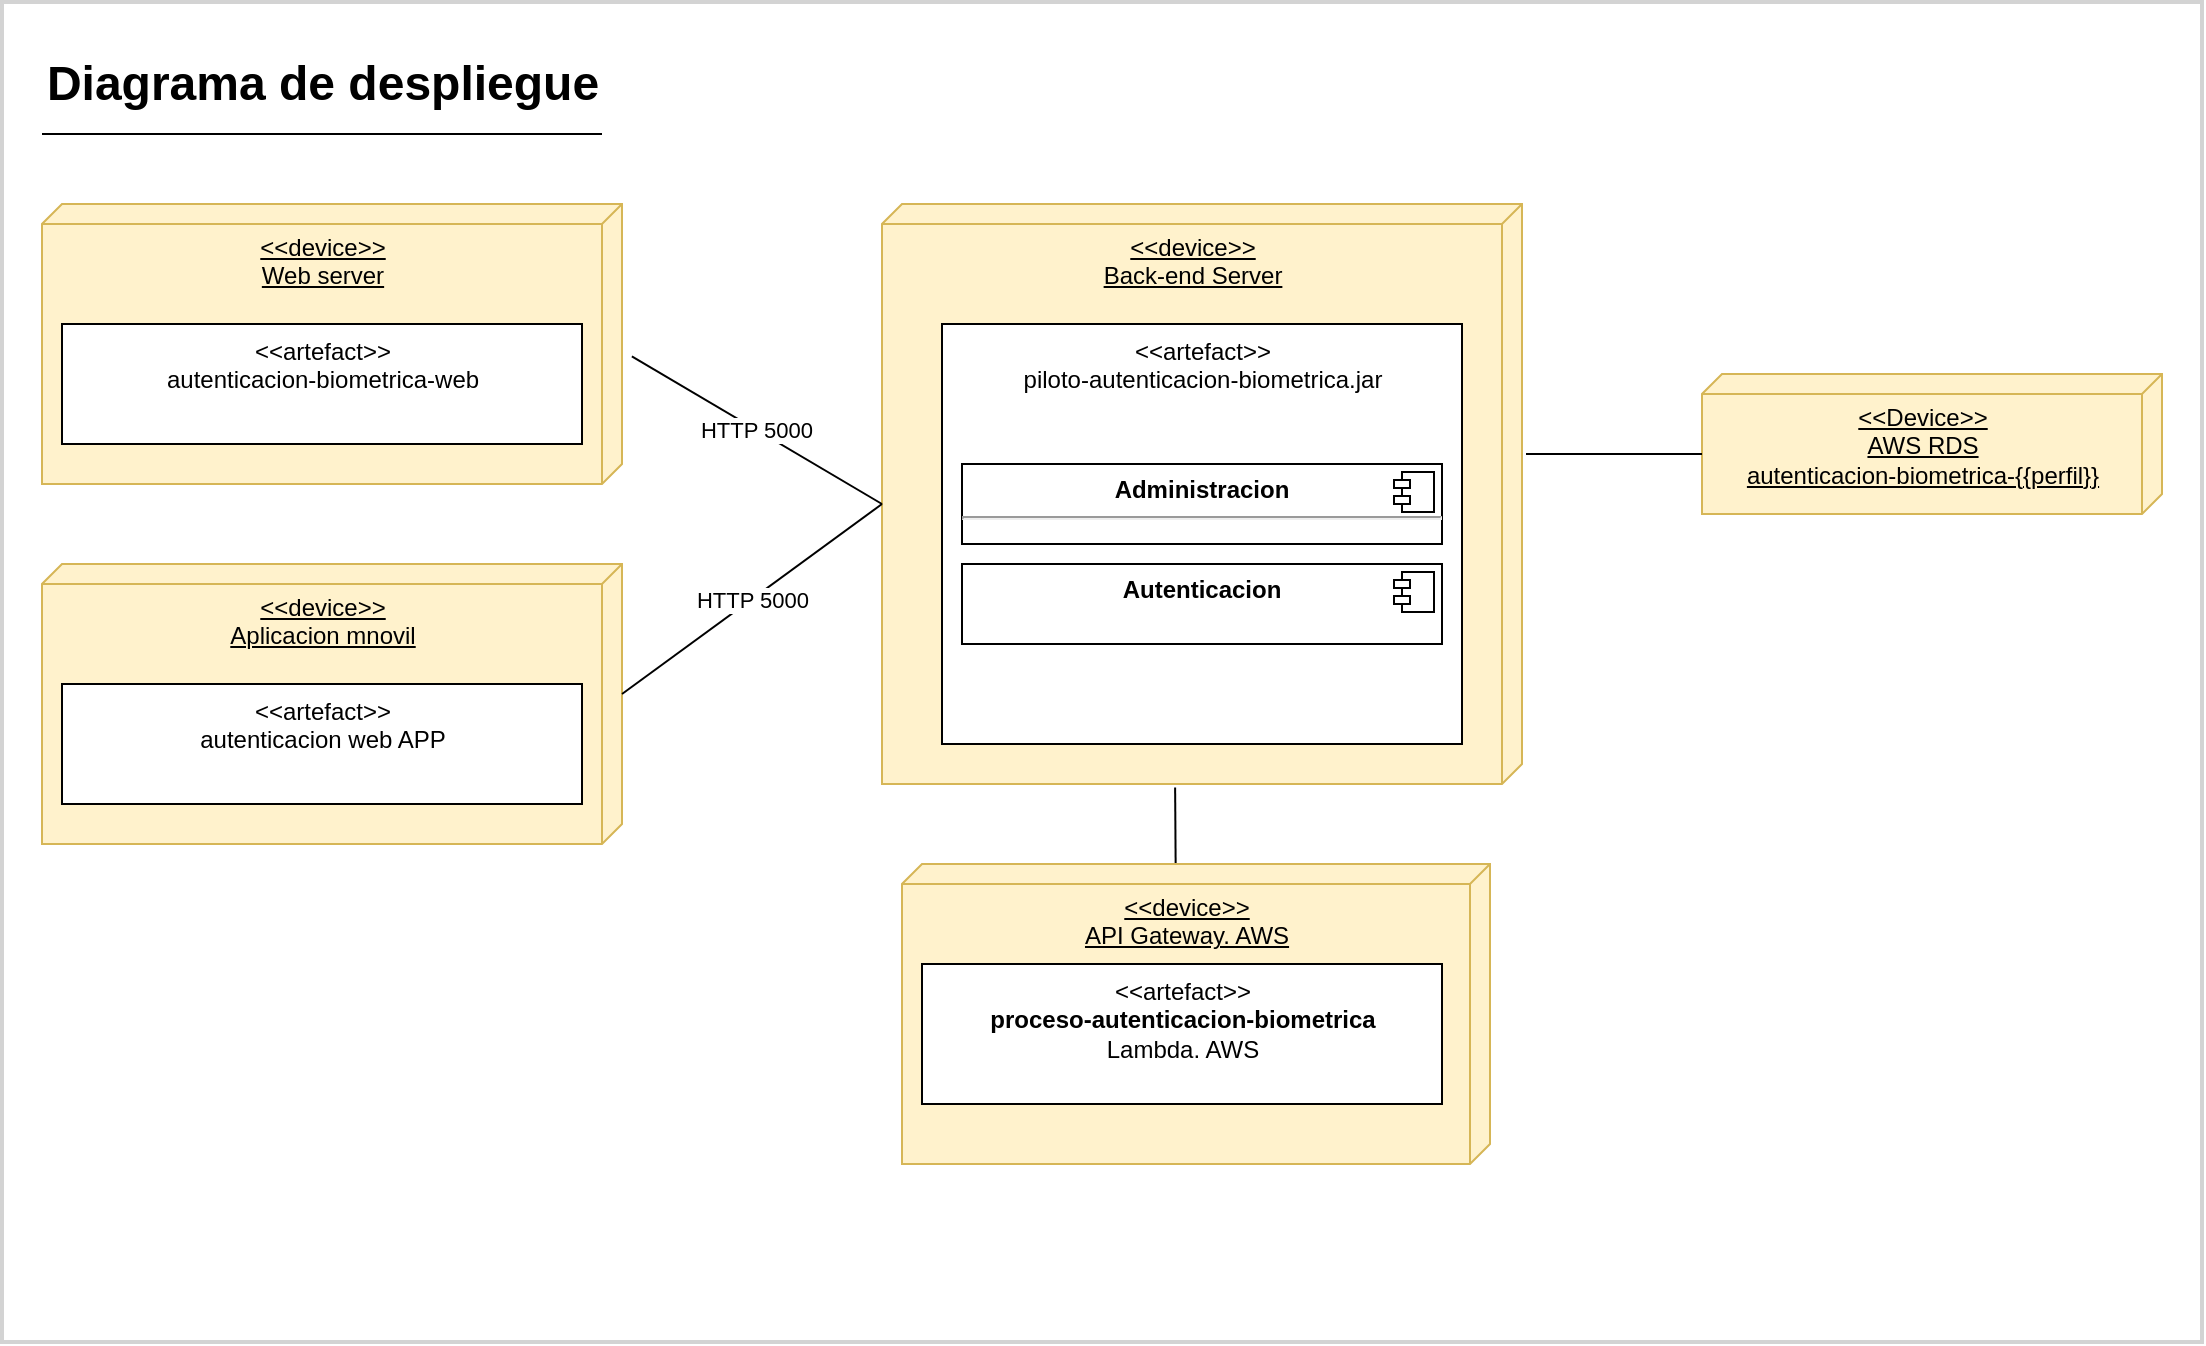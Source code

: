 <mxfile version="15.2.9" type="github">
  <diagram id="VDdS1Ym82Mv0rxRFRpkZ" name="Page-1">
    <mxGraphModel dx="1848" dy="1698" grid="1" gridSize="10" guides="1" tooltips="1" connect="1" arrows="1" fold="1" page="1" pageScale="1" pageWidth="827" pageHeight="1169" math="0" shadow="0">
      <root>
        <mxCell id="0" />
        <mxCell id="1" parent="0" />
        <mxCell id="L4K-rOw-liugyd5PohJu-1" value="" style="rounded=0;whiteSpace=wrap;html=1;fillColor=none;strokeColor=#d3d3d3;strokeWidth=2;" vertex="1" parent="1">
          <mxGeometry x="-230" y="-1" width="1100" height="670" as="geometry" />
        </mxCell>
        <mxCell id="L4K-rOw-liugyd5PohJu-2" value="Diagrama de despliegue" style="text;strokeColor=none;fillColor=none;html=1;fontSize=24;fontStyle=1;verticalAlign=middle;align=center;" vertex="1" parent="1">
          <mxGeometry x="-210" y="20" width="280" height="40" as="geometry" />
        </mxCell>
        <mxCell id="L4K-rOw-liugyd5PohJu-3" value="" style="line;strokeWidth=1;rotatable=0;dashed=0;labelPosition=right;align=left;verticalAlign=middle;spacingTop=0;spacingLeft=6;points=[];portConstraint=eastwest;" vertex="1" parent="1">
          <mxGeometry x="-210" y="60" width="280" height="10" as="geometry" />
        </mxCell>
        <mxCell id="L4K-rOw-liugyd5PohJu-6" value="&amp;lt;&amp;lt;device&amp;gt;&amp;gt;&lt;br&gt;Back-end Server" style="verticalAlign=top;align=center;spacingTop=8;spacingLeft=2;spacingRight=12;shape=cube;size=10;direction=south;fontStyle=4;html=1;fillColor=#fff2cc;strokeColor=#d6b656;" vertex="1" parent="1">
          <mxGeometry x="210" y="100" width="320" height="290" as="geometry" />
        </mxCell>
        <mxCell id="L4K-rOw-liugyd5PohJu-7" value="&lt;span&gt;&amp;lt;&amp;lt;artefact&amp;gt;&amp;gt;&lt;/span&gt;&lt;br&gt;piloto-autenticacion-biometrica.jar" style="html=1;verticalAlign=top;" vertex="1" parent="1">
          <mxGeometry x="240" y="160" width="260" height="210" as="geometry" />
        </mxCell>
        <mxCell id="L4K-rOw-liugyd5PohJu-8" value="&amp;lt;&amp;lt;Device&amp;gt;&amp;gt;&lt;br&gt;AWS RDS&lt;br&gt;autenticacion-biometrica-{{perfil}}" style="verticalAlign=top;align=center;spacingTop=8;spacingLeft=2;spacingRight=12;shape=cube;size=10;direction=south;fontStyle=4;html=1;fillColor=#fff2cc;strokeColor=#d6b656;" vertex="1" parent="1">
          <mxGeometry x="620" y="185" width="230" height="70" as="geometry" />
        </mxCell>
        <mxCell id="L4K-rOw-liugyd5PohJu-9" value="&lt;p style=&quot;margin: 0px ; margin-top: 6px ; text-align: center&quot;&gt;&lt;b&gt;Administracion&lt;/b&gt;&lt;/p&gt;&lt;hr&gt;&lt;p style=&quot;margin: 0px ; margin-left: 8px&quot;&gt;&lt;br&gt;&lt;/p&gt;" style="align=left;overflow=fill;html=1;dropTarget=0;" vertex="1" parent="1">
          <mxGeometry x="250" y="230" width="240" height="40" as="geometry" />
        </mxCell>
        <mxCell id="L4K-rOw-liugyd5PohJu-10" value="" style="shape=component;jettyWidth=8;jettyHeight=4;" vertex="1" parent="L4K-rOw-liugyd5PohJu-9">
          <mxGeometry x="1" width="20" height="20" relative="1" as="geometry">
            <mxPoint x="-24" y="4" as="offset" />
          </mxGeometry>
        </mxCell>
        <mxCell id="L4K-rOw-liugyd5PohJu-11" value="&lt;p style=&quot;margin: 0px ; margin-top: 6px ; text-align: center&quot;&gt;&lt;b&gt;Autenticacion&lt;/b&gt;&lt;/p&gt;" style="align=left;overflow=fill;html=1;dropTarget=0;" vertex="1" parent="1">
          <mxGeometry x="250" y="280" width="240" height="40" as="geometry" />
        </mxCell>
        <mxCell id="L4K-rOw-liugyd5PohJu-12" value="" style="shape=component;jettyWidth=8;jettyHeight=4;" vertex="1" parent="L4K-rOw-liugyd5PohJu-11">
          <mxGeometry x="1" width="20" height="20" relative="1" as="geometry">
            <mxPoint x="-24" y="4" as="offset" />
          </mxGeometry>
        </mxCell>
        <mxCell id="L4K-rOw-liugyd5PohJu-18" value="" style="endArrow=none;html=1;entryX=0;entryY=0;entryDx=40;entryDy=230;entryPerimeter=0;" edge="1" parent="1" target="L4K-rOw-liugyd5PohJu-8">
          <mxGeometry width="50" height="50" relative="1" as="geometry">
            <mxPoint x="532" y="225" as="sourcePoint" />
            <mxPoint x="570" y="225" as="targetPoint" />
          </mxGeometry>
        </mxCell>
        <mxCell id="L4K-rOw-liugyd5PohJu-19" value="&amp;lt;&amp;lt;device&amp;gt;&amp;gt;&lt;br&gt;&lt;span style=&quot;&quot;&gt;API Gateway. AWS&lt;/span&gt;" style="verticalAlign=top;align=center;spacingTop=8;spacingLeft=2;spacingRight=12;shape=cube;size=10;direction=south;fontStyle=4;html=1;fillColor=#fff2cc;strokeColor=#d6b656;" vertex="1" parent="1">
          <mxGeometry x="220" y="430" width="294" height="150" as="geometry" />
        </mxCell>
        <mxCell id="L4K-rOw-liugyd5PohJu-20" value="&amp;lt;&amp;lt;artefact&amp;gt;&amp;gt;&lt;br&gt;&lt;b&gt;proceso-autenticacion-biometrica&lt;br&gt;&lt;/b&gt;Lambda. AWS" style="html=1;verticalAlign=top;" vertex="1" parent="1">
          <mxGeometry x="230" y="480" width="260" height="70" as="geometry" />
        </mxCell>
        <mxCell id="L4K-rOw-liugyd5PohJu-24" value="" style="endArrow=none;html=1;entryX=0.007;entryY=0.542;entryDx=0;entryDy=0;entryPerimeter=0;exitX=1.013;exitY=0.542;exitDx=0;exitDy=0;exitPerimeter=0;" edge="1" parent="1">
          <mxGeometry width="50" height="50" relative="1" as="geometry">
            <mxPoint x="356.56" y="391.77" as="sourcePoint" />
            <mxPoint x="356.82" y="429.47" as="targetPoint" />
          </mxGeometry>
        </mxCell>
        <mxCell id="L4K-rOw-liugyd5PohJu-25" value="&amp;lt;&amp;lt;device&amp;gt;&amp;gt;&lt;br&gt;Web server" style="verticalAlign=top;align=center;spacingTop=8;spacingLeft=2;spacingRight=12;shape=cube;size=10;direction=south;fontStyle=4;html=1;fillColor=#fff2cc;strokeColor=#d6b656;" vertex="1" parent="1">
          <mxGeometry x="-210" y="100" width="290" height="140" as="geometry" />
        </mxCell>
        <mxCell id="L4K-rOw-liugyd5PohJu-26" value="&amp;lt;&amp;lt;artefact&amp;gt;&amp;gt;&lt;br&gt;autenticacion-biometrica-web" style="html=1;verticalAlign=top;" vertex="1" parent="1">
          <mxGeometry x="-200" y="160" width="260" height="60" as="geometry" />
        </mxCell>
        <mxCell id="L4K-rOw-liugyd5PohJu-31" value="&amp;lt;&amp;lt;device&amp;gt;&amp;gt;&lt;br&gt;Aplicacion mnovil" style="verticalAlign=top;align=center;spacingTop=8;spacingLeft=2;spacingRight=12;shape=cube;size=10;direction=south;fontStyle=4;html=1;fillColor=#fff2cc;strokeColor=#d6b656;" vertex="1" parent="1">
          <mxGeometry x="-210" y="280" width="290" height="140" as="geometry" />
        </mxCell>
        <mxCell id="L4K-rOw-liugyd5PohJu-32" value="&amp;lt;&amp;lt;artefact&amp;gt;&amp;gt;&lt;br&gt;autenticacion web APP" style="html=1;verticalAlign=top;" vertex="1" parent="1">
          <mxGeometry x="-200" y="340" width="260" height="60" as="geometry" />
        </mxCell>
        <mxCell id="L4K-rOw-liugyd5PohJu-33" value="HTTP 5000" style="endArrow=none;html=1;exitX=0.544;exitY=-0.017;exitDx=0;exitDy=0;exitPerimeter=0;entryX=0;entryY=0;entryDx=150;entryDy=320;entryPerimeter=0;" edge="1" parent="1" source="L4K-rOw-liugyd5PohJu-25" target="L4K-rOw-liugyd5PohJu-6">
          <mxGeometry width="50" height="50" relative="1" as="geometry">
            <mxPoint x="110" y="260" as="sourcePoint" />
            <mxPoint x="160" y="210" as="targetPoint" />
          </mxGeometry>
        </mxCell>
        <mxCell id="L4K-rOw-liugyd5PohJu-34" value="HTTP 5000" style="endArrow=none;html=1;exitX=0;exitY=0;exitDx=65;exitDy=0;exitPerimeter=0;entryX=0;entryY=0;entryDx=150;entryDy=320;entryPerimeter=0;" edge="1" parent="1" source="L4K-rOw-liugyd5PohJu-31" target="L4K-rOw-liugyd5PohJu-6">
          <mxGeometry width="50" height="50" relative="1" as="geometry">
            <mxPoint x="94.93" y="186.16" as="sourcePoint" />
            <mxPoint x="220" y="260" as="targetPoint" />
          </mxGeometry>
        </mxCell>
      </root>
    </mxGraphModel>
  </diagram>
</mxfile>
